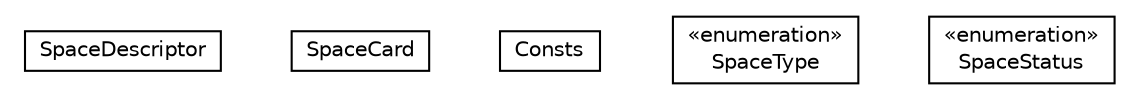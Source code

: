 #!/usr/local/bin/dot
#
# Class diagram 
# Generated by UMLGraph version R5_6-24-gf6e263 (http://www.umlgraph.org/)
#

digraph G {
	edge [fontname="Helvetica",fontsize=10,labelfontname="Helvetica",labelfontsize=10];
	node [fontname="Helvetica",fontsize=10,shape=plaintext];
	nodesep=0.25;
	ranksep=0.5;
	// org.universAAL.middleware.interfaces.space.SpaceDescriptor
	c97984 [label=<<table title="org.universAAL.middleware.interfaces.space.SpaceDescriptor" border="0" cellborder="1" cellspacing="0" cellpadding="2" port="p" href="./SpaceDescriptor.html">
		<tr><td><table border="0" cellspacing="0" cellpadding="1">
<tr><td align="center" balign="center"> SpaceDescriptor </td></tr>
		</table></td></tr>
		</table>>, URL="./SpaceDescriptor.html", fontname="Helvetica", fontcolor="black", fontsize=10.0];
	// org.universAAL.middleware.interfaces.space.SpaceCard
	c97985 [label=<<table title="org.universAAL.middleware.interfaces.space.SpaceCard" border="0" cellborder="1" cellspacing="0" cellpadding="2" port="p" href="./SpaceCard.html">
		<tr><td><table border="0" cellspacing="0" cellpadding="1">
<tr><td align="center" balign="center"> SpaceCard </td></tr>
		</table></td></tr>
		</table>>, URL="./SpaceCard.html", fontname="Helvetica", fontcolor="black", fontsize=10.0];
	// org.universAAL.middleware.interfaces.space.Consts
	c97986 [label=<<table title="org.universAAL.middleware.interfaces.space.Consts" border="0" cellborder="1" cellspacing="0" cellpadding="2" port="p" href="./Consts.html">
		<tr><td><table border="0" cellspacing="0" cellpadding="1">
<tr><td align="center" balign="center"> Consts </td></tr>
		</table></td></tr>
		</table>>, URL="./Consts.html", fontname="Helvetica", fontcolor="black", fontsize=10.0];
	// org.universAAL.middleware.interfaces.space.SpaceType
	c97987 [label=<<table title="org.universAAL.middleware.interfaces.space.SpaceType" border="0" cellborder="1" cellspacing="0" cellpadding="2" port="p" href="./SpaceType.html">
		<tr><td><table border="0" cellspacing="0" cellpadding="1">
<tr><td align="center" balign="center"> &#171;enumeration&#187; </td></tr>
<tr><td align="center" balign="center"> SpaceType </td></tr>
		</table></td></tr>
		</table>>, URL="./SpaceType.html", fontname="Helvetica", fontcolor="black", fontsize=10.0];
	// org.universAAL.middleware.interfaces.space.SpaceStatus
	c97988 [label=<<table title="org.universAAL.middleware.interfaces.space.SpaceStatus" border="0" cellborder="1" cellspacing="0" cellpadding="2" port="p" href="./SpaceStatus.html">
		<tr><td><table border="0" cellspacing="0" cellpadding="1">
<tr><td align="center" balign="center"> &#171;enumeration&#187; </td></tr>
<tr><td align="center" balign="center"> SpaceStatus </td></tr>
		</table></td></tr>
		</table>>, URL="./SpaceStatus.html", fontname="Helvetica", fontcolor="black", fontsize=10.0];
}

